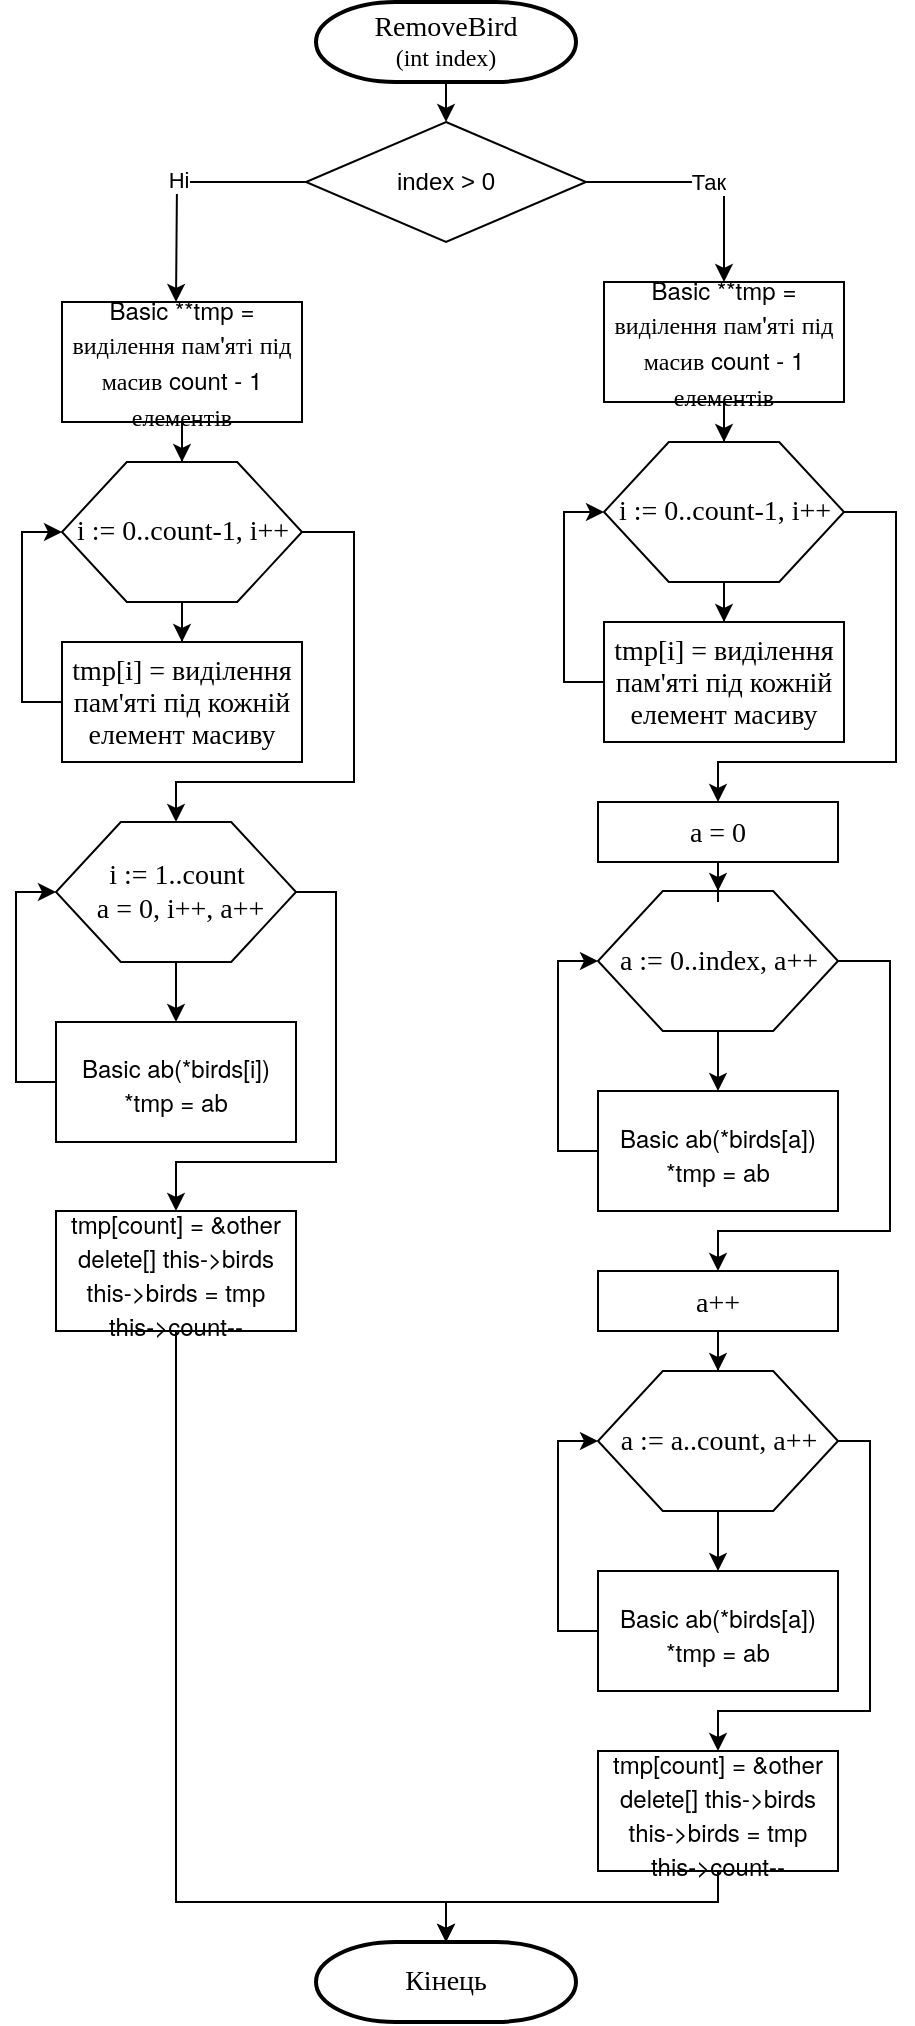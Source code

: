 <mxfile version="14.4.9" type="device" pages="2"><diagram id="1XYOj0wngo-ix_BNqSl6" name="Page-1"><mxGraphModel dx="788" dy="552" grid="1" gridSize="10" guides="1" tooltips="1" connect="1" arrows="1" fold="1" page="1" pageScale="1" pageWidth="827" pageHeight="1169" math="0" shadow="0"><root><mxCell id="0"/><mxCell id="1" parent="0"/><mxCell id="JNC59WM2yf73WWk78Uo7-14" style="edgeStyle=orthogonalEdgeStyle;rounded=0;orthogonalLoop=1;jettySize=auto;html=1;entryX=0.5;entryY=0;entryDx=0;entryDy=0;" edge="1" parent="1" source="m9lKvhsX1cHP2IingL8I-6"><mxGeometry relative="1" as="geometry"><mxPoint x="275" y="110" as="targetPoint"/></mxGeometry></mxCell><mxCell id="m9lKvhsX1cHP2IingL8I-6" value="&lt;font face=&quot;Times New Roman&quot;&gt;&lt;span style=&quot;font-size: 14px&quot;&gt;RemoveBird&lt;br&gt;&lt;/span&gt;&lt;/font&gt;&lt;p style=&quot;margin: 0px ; font-stretch: normal ; line-height: normal&quot;&gt;&lt;font face=&quot;Times New Roman&quot;&gt;(int&amp;nbsp;index)&lt;/font&gt;&lt;/p&gt;" style="strokeWidth=2;html=1;shape=mxgraph.flowchart.terminator;whiteSpace=wrap;" vertex="1" parent="1"><mxGeometry x="210" y="50" width="130" height="40" as="geometry"/></mxCell><mxCell id="m9lKvhsX1cHP2IingL8I-25" value="&lt;font face=&quot;Times New Roman&quot;&gt;&lt;span style=&quot;font-size: 14px&quot;&gt;Кінець&lt;/span&gt;&lt;/font&gt;" style="strokeWidth=2;html=1;shape=mxgraph.flowchart.terminator;whiteSpace=wrap;" vertex="1" parent="1"><mxGeometry x="210" y="1020" width="130" height="40" as="geometry"/></mxCell><mxCell id="JNC59WM2yf73WWk78Uo7-16" style="edgeStyle=orthogonalEdgeStyle;rounded=0;orthogonalLoop=1;jettySize=auto;html=1;entryX=0.5;entryY=0;entryDx=0;entryDy=0;" edge="1" parent="1" source="JNC59WM2yf73WWk78Uo7-15"><mxGeometry relative="1" as="geometry"><mxPoint x="140" y="200" as="targetPoint"/></mxGeometry></mxCell><mxCell id="JNC59WM2yf73WWk78Uo7-30" value="Ні" style="edgeLabel;html=1;align=center;verticalAlign=middle;resizable=0;points=[];" vertex="1" connectable="0" parent="JNC59WM2yf73WWk78Uo7-16"><mxGeometry x="0.04" y="-1" relative="1" as="geometry"><mxPoint x="1" y="-1" as="offset"/></mxGeometry></mxCell><mxCell id="JNC59WM2yf73WWk78Uo7-28" style="edgeStyle=orthogonalEdgeStyle;rounded=0;orthogonalLoop=1;jettySize=auto;html=1;entryX=0.5;entryY=0;entryDx=0;entryDy=0;" edge="1" parent="1" source="JNC59WM2yf73WWk78Uo7-15" target="JNC59WM2yf73WWk78Uo7-31"><mxGeometry relative="1" as="geometry"><Array as="points"><mxPoint x="414" y="140"/></Array></mxGeometry></mxCell><mxCell id="JNC59WM2yf73WWk78Uo7-29" value="Так" style="edgeLabel;html=1;align=center;verticalAlign=middle;resizable=0;points=[];" vertex="1" connectable="0" parent="JNC59WM2yf73WWk78Uo7-28"><mxGeometry x="0.029" relative="1" as="geometry"><mxPoint as="offset"/></mxGeometry></mxCell><mxCell id="JNC59WM2yf73WWk78Uo7-15" value="index &amp;gt; 0" style="rhombus;whiteSpace=wrap;html=1;" vertex="1" parent="1"><mxGeometry x="205" y="110" width="140" height="60" as="geometry"/></mxCell><mxCell id="JNC59WM2yf73WWk78Uo7-17" style="edgeStyle=orthogonalEdgeStyle;rounded=0;orthogonalLoop=1;jettySize=auto;html=1;entryX=0.5;entryY=0;entryDx=0;entryDy=0;" edge="1" parent="1" source="JNC59WM2yf73WWk78Uo7-19" target="JNC59WM2yf73WWk78Uo7-21"><mxGeometry relative="1" as="geometry"/></mxCell><mxCell id="JNC59WM2yf73WWk78Uo7-54" style="edgeStyle=orthogonalEdgeStyle;rounded=0;orthogonalLoop=1;jettySize=auto;html=1;entryX=0.5;entryY=0;entryDx=0;entryDy=0;" edge="1" parent="1" source="JNC59WM2yf73WWk78Uo7-19" target="JNC59WM2yf73WWk78Uo7-35"><mxGeometry relative="1" as="geometry"><Array as="points"><mxPoint x="500" y="305"/><mxPoint x="500" y="430"/><mxPoint x="411" y="430"/></Array></mxGeometry></mxCell><mxCell id="JNC59WM2yf73WWk78Uo7-19" value="i := 0..count-1, i++" style="verticalLabelPosition=middle;verticalAlign=middle;html=1;shape=hexagon;perimeter=hexagonPerimeter2;arcSize=6;size=0.27;strokeWidth=1;fontFamily=Times New Roman;fontSize=14;align=center;labelPosition=center;" vertex="1" parent="1"><mxGeometry x="354" y="270" width="120" height="70" as="geometry"/></mxCell><mxCell id="JNC59WM2yf73WWk78Uo7-20" style="edgeStyle=orthogonalEdgeStyle;rounded=0;orthogonalLoop=1;jettySize=auto;html=1;entryX=0;entryY=0.5;entryDx=0;entryDy=0;" edge="1" parent="1" source="JNC59WM2yf73WWk78Uo7-21" target="JNC59WM2yf73WWk78Uo7-19"><mxGeometry relative="1" as="geometry"><Array as="points"><mxPoint x="334" y="390"/><mxPoint x="334" y="305"/></Array></mxGeometry></mxCell><mxCell id="JNC59WM2yf73WWk78Uo7-21" value="&lt;p style=&quot;margin: 0px ; font-stretch: normal ; line-height: normal&quot;&gt;&lt;font face=&quot;Times New Roman&quot; style=&quot;font-size: 14px&quot;&gt;tmp[i] = виділення пам'яті під кожній елемент масиву&lt;/font&gt;&lt;/p&gt;" style="rounded=0;whiteSpace=wrap;html=1;" vertex="1" parent="1"><mxGeometry x="354" y="360" width="120" height="60" as="geometry"/></mxCell><mxCell id="JNC59WM2yf73WWk78Uo7-22" value="" style="edgeStyle=orthogonalEdgeStyle;rounded=0;orthogonalLoop=1;jettySize=auto;html=1;" edge="1" parent="1" source="JNC59WM2yf73WWk78Uo7-24" target="JNC59WM2yf73WWk78Uo7-26"><mxGeometry relative="1" as="geometry"/></mxCell><mxCell id="JNC59WM2yf73WWk78Uo7-45" style="edgeStyle=orthogonalEdgeStyle;rounded=0;orthogonalLoop=1;jettySize=auto;html=1;" edge="1" parent="1" source="JNC59WM2yf73WWk78Uo7-24" target="JNC59WM2yf73WWk78Uo7-43"><mxGeometry relative="1" as="geometry"><Array as="points"><mxPoint x="497" y="529.5"/><mxPoint x="497" y="664.5"/><mxPoint x="411" y="664.5"/></Array></mxGeometry></mxCell><mxCell id="JNC59WM2yf73WWk78Uo7-24" value="a := 0..index, a++" style="verticalLabelPosition=middle;verticalAlign=middle;html=1;shape=hexagon;perimeter=hexagonPerimeter2;arcSize=6;size=0.27;strokeWidth=1;fontFamily=Times New Roman;fontSize=14;align=center;labelPosition=center;" vertex="1" parent="1"><mxGeometry x="351" y="494.5" width="120" height="70" as="geometry"/></mxCell><mxCell id="JNC59WM2yf73WWk78Uo7-25" style="edgeStyle=orthogonalEdgeStyle;rounded=0;orthogonalLoop=1;jettySize=auto;html=1;entryX=0;entryY=0.5;entryDx=0;entryDy=0;" edge="1" parent="1" source="JNC59WM2yf73WWk78Uo7-26" target="JNC59WM2yf73WWk78Uo7-24"><mxGeometry relative="1" as="geometry"><Array as="points"><mxPoint x="331" y="624.5"/><mxPoint x="331" y="529.5"/></Array></mxGeometry></mxCell><mxCell id="JNC59WM2yf73WWk78Uo7-26" value="&lt;p style=&quot;margin: 0px ; font-stretch: normal ; line-height: normal ; font-family: &amp;#34;helvetica neue&amp;#34;&quot;&gt;Basic ab(*birds[a])&lt;/p&gt;&lt;p style=&quot;margin: 0px ; font-stretch: normal ; line-height: normal ; font-family: &amp;#34;helvetica neue&amp;#34;&quot;&gt;*tmp = ab&lt;/p&gt;" style="rounded=0;whiteSpace=wrap;html=1;" vertex="1" parent="1"><mxGeometry x="351" y="594.5" width="120" height="60" as="geometry"/></mxCell><mxCell id="JNC59WM2yf73WWk78Uo7-34" style="edgeStyle=orthogonalEdgeStyle;rounded=0;orthogonalLoop=1;jettySize=auto;html=1;entryX=0.5;entryY=0;entryDx=0;entryDy=0;" edge="1" parent="1" source="JNC59WM2yf73WWk78Uo7-31" target="JNC59WM2yf73WWk78Uo7-19"><mxGeometry relative="1" as="geometry"/></mxCell><mxCell id="JNC59WM2yf73WWk78Uo7-31" value="&lt;p style=&quot;margin: 0px ; font-stretch: normal ; line-height: normal ; font-family: &amp;#34;helvetica neue&amp;#34;&quot;&gt;Basic **tmp = виділення пам'яті під масив count - 1 елементів&lt;/p&gt;" style="rounded=0;whiteSpace=wrap;html=1;" vertex="1" parent="1"><mxGeometry x="354" y="190" width="120" height="60" as="geometry"/></mxCell><mxCell id="JNC59WM2yf73WWk78Uo7-44" style="edgeStyle=orthogonalEdgeStyle;rounded=0;orthogonalLoop=1;jettySize=auto;html=1;entryX=0.5;entryY=0;entryDx=0;entryDy=0;" edge="1" parent="1" source="JNC59WM2yf73WWk78Uo7-35" target="JNC59WM2yf73WWk78Uo7-24"><mxGeometry relative="1" as="geometry"/></mxCell><mxCell id="JNC59WM2yf73WWk78Uo7-35" value="&lt;p style=&quot;margin: 0px ; font-stretch: normal ; line-height: normal&quot;&gt;&lt;font face=&quot;Times New Roman&quot; style=&quot;font-size: 14px&quot;&gt;а = 0&lt;/font&gt;&lt;/p&gt;" style="rounded=0;whiteSpace=wrap;html=1;" vertex="1" parent="1"><mxGeometry x="351" y="450" width="120" height="30" as="geometry"/></mxCell><mxCell id="JNC59WM2yf73WWk78Uo7-55" style="edgeStyle=orthogonalEdgeStyle;rounded=0;orthogonalLoop=1;jettySize=auto;html=1;entryX=0.5;entryY=0;entryDx=0;entryDy=0;entryPerimeter=0;" edge="1" parent="1" source="JNC59WM2yf73WWk78Uo7-36" target="m9lKvhsX1cHP2IingL8I-25"><mxGeometry relative="1" as="geometry"><Array as="points"><mxPoint x="411" y="1000"/><mxPoint x="275" y="1000"/></Array></mxGeometry></mxCell><mxCell id="JNC59WM2yf73WWk78Uo7-36" value="&lt;p style=&quot;margin: 0px ; font-stretch: normal ; line-height: normal ; font-family: &amp;#34;helvetica neue&amp;#34;&quot;&gt;tmp[count] = &amp;amp;other&lt;/p&gt;&lt;p style=&quot;margin: 0px ; font-stretch: normal ; line-height: normal ; font-family: &amp;#34;helvetica neue&amp;#34;&quot;&gt;delete[] this-&amp;gt;birds&lt;/p&gt;&lt;p style=&quot;margin: 0px ; font-stretch: normal ; line-height: normal ; font-family: &amp;#34;helvetica neue&amp;#34;&quot;&gt;this-&amp;gt;birds = tmp&lt;/p&gt;&lt;p style=&quot;margin: 0px ; font-stretch: normal ; line-height: normal ; font-family: &amp;#34;helvetica neue&amp;#34;&quot;&gt;this-&amp;gt;count--&lt;/p&gt;" style="rounded=0;whiteSpace=wrap;html=1;" vertex="1" parent="1"><mxGeometry x="351" y="924.5" width="120" height="60" as="geometry"/></mxCell><mxCell id="JNC59WM2yf73WWk78Uo7-50" value="" style="edgeStyle=orthogonalEdgeStyle;rounded=0;orthogonalLoop=1;jettySize=auto;html=1;" edge="1" parent="1" source="JNC59WM2yf73WWk78Uo7-43" target="JNC59WM2yf73WWk78Uo7-47"><mxGeometry relative="1" as="geometry"/></mxCell><mxCell id="JNC59WM2yf73WWk78Uo7-43" value="&lt;p style=&quot;margin: 0px ; font-stretch: normal ; line-height: normal&quot;&gt;&lt;font face=&quot;Times New Roman&quot; style=&quot;font-size: 14px&quot;&gt;а++&lt;/font&gt;&lt;/p&gt;" style="rounded=0;whiteSpace=wrap;html=1;" vertex="1" parent="1"><mxGeometry x="351" y="684.5" width="120" height="30" as="geometry"/></mxCell><mxCell id="JNC59WM2yf73WWk78Uo7-46" value="" style="edgeStyle=orthogonalEdgeStyle;rounded=0;orthogonalLoop=1;jettySize=auto;html=1;" edge="1" parent="1" source="JNC59WM2yf73WWk78Uo7-47" target="JNC59WM2yf73WWk78Uo7-49"><mxGeometry relative="1" as="geometry"/></mxCell><mxCell id="JNC59WM2yf73WWk78Uo7-51" style="edgeStyle=orthogonalEdgeStyle;rounded=0;orthogonalLoop=1;jettySize=auto;html=1;entryX=0.5;entryY=0;entryDx=0;entryDy=0;" edge="1" parent="1" source="JNC59WM2yf73WWk78Uo7-47" target="JNC59WM2yf73WWk78Uo7-36"><mxGeometry relative="1" as="geometry"><Array as="points"><mxPoint x="487" y="769.5"/><mxPoint x="487" y="904.5"/><mxPoint x="411" y="904.5"/></Array></mxGeometry></mxCell><mxCell id="JNC59WM2yf73WWk78Uo7-47" value="a := a..count, a++" style="verticalLabelPosition=middle;verticalAlign=middle;html=1;shape=hexagon;perimeter=hexagonPerimeter2;arcSize=6;size=0.27;strokeWidth=1;fontFamily=Times New Roman;fontSize=14;align=center;labelPosition=center;" vertex="1" parent="1"><mxGeometry x="351" y="734.5" width="120" height="70" as="geometry"/></mxCell><mxCell id="JNC59WM2yf73WWk78Uo7-48" style="edgeStyle=orthogonalEdgeStyle;rounded=0;orthogonalLoop=1;jettySize=auto;html=1;entryX=0;entryY=0.5;entryDx=0;entryDy=0;" edge="1" parent="1" source="JNC59WM2yf73WWk78Uo7-49" target="JNC59WM2yf73WWk78Uo7-47"><mxGeometry relative="1" as="geometry"><Array as="points"><mxPoint x="331" y="864.5"/><mxPoint x="331" y="769.5"/></Array></mxGeometry></mxCell><mxCell id="JNC59WM2yf73WWk78Uo7-49" value="&lt;p style=&quot;margin: 0px ; font-stretch: normal ; line-height: normal ; font-family: &amp;#34;helvetica neue&amp;#34;&quot;&gt;Basic ab(*birds[a])&lt;/p&gt;&lt;p style=&quot;margin: 0px ; font-stretch: normal ; line-height: normal ; font-family: &amp;#34;helvetica neue&amp;#34;&quot;&gt;*tmp = ab&lt;/p&gt;" style="rounded=0;whiteSpace=wrap;html=1;" vertex="1" parent="1"><mxGeometry x="351" y="834.5" width="120" height="60" as="geometry"/></mxCell><mxCell id="JNC59WM2yf73WWk78Uo7-71" style="edgeStyle=orthogonalEdgeStyle;rounded=0;orthogonalLoop=1;jettySize=auto;html=1;entryX=0.5;entryY=0;entryDx=0;entryDy=0;" edge="1" parent="1" source="JNC59WM2yf73WWk78Uo7-73" target="JNC59WM2yf73WWk78Uo7-75"><mxGeometry relative="1" as="geometry"/></mxCell><mxCell id="JNC59WM2yf73WWk78Uo7-72" style="edgeStyle=orthogonalEdgeStyle;rounded=0;orthogonalLoop=1;jettySize=auto;html=1;entryX=0.5;entryY=0;entryDx=0;entryDy=0;" edge="1" parent="1" source="JNC59WM2yf73WWk78Uo7-73"><mxGeometry relative="1" as="geometry"><Array as="points"><mxPoint x="229" y="315"/><mxPoint x="229" y="440"/><mxPoint x="140" y="440"/></Array><mxPoint x="140" y="460.0" as="targetPoint"/></mxGeometry></mxCell><mxCell id="JNC59WM2yf73WWk78Uo7-73" value="i := 0..count-1, i++" style="verticalLabelPosition=middle;verticalAlign=middle;html=1;shape=hexagon;perimeter=hexagonPerimeter2;arcSize=6;size=0.27;strokeWidth=1;fontFamily=Times New Roman;fontSize=14;align=center;labelPosition=center;" vertex="1" parent="1"><mxGeometry x="83" y="280" width="120" height="70" as="geometry"/></mxCell><mxCell id="JNC59WM2yf73WWk78Uo7-74" style="edgeStyle=orthogonalEdgeStyle;rounded=0;orthogonalLoop=1;jettySize=auto;html=1;entryX=0;entryY=0.5;entryDx=0;entryDy=0;" edge="1" parent="1" source="JNC59WM2yf73WWk78Uo7-75" target="JNC59WM2yf73WWk78Uo7-73"><mxGeometry relative="1" as="geometry"><Array as="points"><mxPoint x="63" y="400"/><mxPoint x="63" y="315"/></Array></mxGeometry></mxCell><mxCell id="JNC59WM2yf73WWk78Uo7-75" value="&lt;p style=&quot;margin: 0px ; font-stretch: normal ; line-height: normal&quot;&gt;&lt;font face=&quot;Times New Roman&quot; style=&quot;font-size: 14px&quot;&gt;tmp[i] = виділення пам'яті під кожній елемент масиву&lt;/font&gt;&lt;/p&gt;" style="rounded=0;whiteSpace=wrap;html=1;" vertex="1" parent="1"><mxGeometry x="83" y="370" width="120" height="60" as="geometry"/></mxCell><mxCell id="JNC59WM2yf73WWk78Uo7-76" value="" style="edgeStyle=orthogonalEdgeStyle;rounded=0;orthogonalLoop=1;jettySize=auto;html=1;" edge="1" parent="1" source="JNC59WM2yf73WWk78Uo7-78" target="JNC59WM2yf73WWk78Uo7-80"><mxGeometry relative="1" as="geometry"/></mxCell><mxCell id="JNC59WM2yf73WWk78Uo7-87" style="edgeStyle=orthogonalEdgeStyle;rounded=0;orthogonalLoop=1;jettySize=auto;html=1;entryX=0.5;entryY=0;entryDx=0;entryDy=0;" edge="1" parent="1" source="JNC59WM2yf73WWk78Uo7-78" target="JNC59WM2yf73WWk78Uo7-86"><mxGeometry relative="1" as="geometry"><Array as="points"><mxPoint x="220" y="495"/><mxPoint x="220" y="630"/><mxPoint x="140" y="630"/></Array></mxGeometry></mxCell><mxCell id="JNC59WM2yf73WWk78Uo7-78" value="i := 1..count&lt;br&gt;&amp;nbsp;a = 0, i++, a++" style="verticalLabelPosition=middle;verticalAlign=middle;html=1;shape=hexagon;perimeter=hexagonPerimeter2;arcSize=6;size=0.27;strokeWidth=1;fontFamily=Times New Roman;fontSize=14;align=center;labelPosition=center;" vertex="1" parent="1"><mxGeometry x="80" y="460" width="120" height="70" as="geometry"/></mxCell><mxCell id="JNC59WM2yf73WWk78Uo7-79" style="edgeStyle=orthogonalEdgeStyle;rounded=0;orthogonalLoop=1;jettySize=auto;html=1;entryX=0;entryY=0.5;entryDx=0;entryDy=0;" edge="1" parent="1" source="JNC59WM2yf73WWk78Uo7-80" target="JNC59WM2yf73WWk78Uo7-78"><mxGeometry relative="1" as="geometry"><Array as="points"><mxPoint x="60" y="590"/><mxPoint x="60" y="495"/></Array></mxGeometry></mxCell><mxCell id="JNC59WM2yf73WWk78Uo7-80" value="&lt;p style=&quot;margin: 0px ; font-stretch: normal ; line-height: normal ; font-family: &amp;#34;helvetica neue&amp;#34;&quot;&gt;Basic ab(*birds[i])&lt;/p&gt;&lt;p style=&quot;margin: 0px ; font-stretch: normal ; line-height: normal ; font-family: &amp;#34;helvetica neue&amp;#34;&quot;&gt;*tmp = ab&lt;/p&gt;" style="rounded=0;whiteSpace=wrap;html=1;" vertex="1" parent="1"><mxGeometry x="80" y="560" width="120" height="60" as="geometry"/></mxCell><mxCell id="JNC59WM2yf73WWk78Uo7-81" style="edgeStyle=orthogonalEdgeStyle;rounded=0;orthogonalLoop=1;jettySize=auto;html=1;entryX=0.5;entryY=0;entryDx=0;entryDy=0;" edge="1" parent="1" source="JNC59WM2yf73WWk78Uo7-82" target="JNC59WM2yf73WWk78Uo7-73"><mxGeometry relative="1" as="geometry"/></mxCell><mxCell id="JNC59WM2yf73WWk78Uo7-82" value="&lt;p style=&quot;margin: 0px ; font-stretch: normal ; line-height: normal ; font-family: &amp;#34;helvetica neue&amp;#34;&quot;&gt;Basic **tmp = виділення пам'яті під масив count - 1 елементів&lt;/p&gt;" style="rounded=0;whiteSpace=wrap;html=1;" vertex="1" parent="1"><mxGeometry x="83" y="200" width="120" height="60" as="geometry"/></mxCell><mxCell id="JNC59WM2yf73WWk78Uo7-88" style="edgeStyle=orthogonalEdgeStyle;rounded=0;orthogonalLoop=1;jettySize=auto;html=1;entryX=0.5;entryY=0;entryDx=0;entryDy=0;entryPerimeter=0;" edge="1" parent="1" source="JNC59WM2yf73WWk78Uo7-86" target="m9lKvhsX1cHP2IingL8I-25"><mxGeometry relative="1" as="geometry"><Array as="points"><mxPoint x="140" y="1000"/><mxPoint x="275" y="1000"/></Array></mxGeometry></mxCell><mxCell id="JNC59WM2yf73WWk78Uo7-86" value="&lt;p style=&quot;margin: 0px ; font-stretch: normal ; line-height: normal ; font-family: &amp;#34;helvetica neue&amp;#34;&quot;&gt;tmp[count] = &amp;amp;other&lt;/p&gt;&lt;p style=&quot;margin: 0px ; font-stretch: normal ; line-height: normal ; font-family: &amp;#34;helvetica neue&amp;#34;&quot;&gt;delete[] this-&amp;gt;birds&lt;/p&gt;&lt;p style=&quot;margin: 0px ; font-stretch: normal ; line-height: normal ; font-family: &amp;#34;helvetica neue&amp;#34;&quot;&gt;this-&amp;gt;birds = tmp&lt;/p&gt;&lt;p style=&quot;margin: 0px ; font-stretch: normal ; line-height: normal ; font-family: &amp;#34;helvetica neue&amp;#34;&quot;&gt;this-&amp;gt;count--&lt;/p&gt;" style="rounded=0;whiteSpace=wrap;html=1;" vertex="1" parent="1"><mxGeometry x="80" y="654.5" width="120" height="60" as="geometry"/></mxCell></root></mxGraphModel></diagram><diagram id="RNUQQ-1vDnBmRI1v6Sgh" name="Страница 2"><mxGraphModel dx="946" dy="662" grid="1" gridSize="10" guides="1" tooltips="1" connect="1" arrows="1" fold="1" page="1" pageScale="1" pageWidth="827" pageHeight="1169" math="0" shadow="0"><root><mxCell id="AQ9sg2AnDLijqYYVcCZK-0"/><mxCell id="AQ9sg2AnDLijqYYVcCZK-1" parent="AQ9sg2AnDLijqYYVcCZK-0"/><mxCell id="AQ9sg2AnDLijqYYVcCZK-2" value="" style="edgeStyle=orthogonalEdgeStyle;rounded=0;orthogonalLoop=1;jettySize=auto;html=1;endArrow=classic;endFill=1;fontFamily=Times New Roman;fontSize=14;" edge="1" parent="AQ9sg2AnDLijqYYVcCZK-1" source="AQ9sg2AnDLijqYYVcCZK-3" target="AQ9sg2AnDLijqYYVcCZK-7"><mxGeometry relative="1" as="geometry"/></mxCell><mxCell id="AQ9sg2AnDLijqYYVcCZK-3" value="&lt;p style=&quot;margin: 0px ; font-stretch: normal ; font-size: 12px ; line-height: normal ; font-family: &amp;#34;helvetica neue&amp;#34;&quot;&gt;free_matrix&lt;/p&gt;" style="strokeWidth=2;html=1;shape=mxgraph.flowchart.terminator;whiteSpace=wrap;fontFamily=Times New Roman;fontSize=14;" vertex="1" parent="AQ9sg2AnDLijqYYVcCZK-1"><mxGeometry x="250" y="100" width="100" height="50" as="geometry"/></mxCell><mxCell id="AQ9sg2AnDLijqYYVcCZK-4" value="&lt;p style=&quot;margin: 0px ; font-stretch: normal ; font-size: 12px ; line-height: normal ; font-family: &amp;#34;helvetica neue&amp;#34;&quot;&gt;Кінець&lt;/p&gt;" style="strokeWidth=2;html=1;shape=mxgraph.flowchart.terminator;whiteSpace=wrap;fontFamily=Times New Roman;fontSize=14;" vertex="1" parent="AQ9sg2AnDLijqYYVcCZK-1"><mxGeometry x="250" y="570" width="100" height="50" as="geometry"/></mxCell><mxCell id="AQ9sg2AnDLijqYYVcCZK-5" value="" style="edgeStyle=orthogonalEdgeStyle;rounded=0;orthogonalLoop=1;jettySize=auto;html=1;endArrow=classic;endFill=1;fontFamily=Times New Roman;fontSize=14;" edge="1" parent="AQ9sg2AnDLijqYYVcCZK-1" source="AQ9sg2AnDLijqYYVcCZK-7" target="AQ9sg2AnDLijqYYVcCZK-10"><mxGeometry relative="1" as="geometry"/></mxCell><mxCell id="AQ9sg2AnDLijqYYVcCZK-6" style="edgeStyle=orthogonalEdgeStyle;rounded=0;orthogonalLoop=1;jettySize=auto;html=1;entryX=0.5;entryY=0;entryDx=0;entryDy=0;endArrow=classic;endFill=1;fontFamily=Times New Roman;fontSize=14;" edge="1" parent="AQ9sg2AnDLijqYYVcCZK-1" source="AQ9sg2AnDLijqYYVcCZK-7" target="AQ9sg2AnDLijqYYVcCZK-14"><mxGeometry relative="1" as="geometry"><Array as="points"><mxPoint x="410" y="210"/><mxPoint x="410" y="460"/><mxPoint x="300" y="460"/></Array></mxGeometry></mxCell><mxCell id="AQ9sg2AnDLijqYYVcCZK-7" value="i := 0..column, i++" style="verticalLabelPosition=middle;verticalAlign=middle;html=1;shape=hexagon;perimeter=hexagonPerimeter2;arcSize=6;size=0.27;strokeWidth=1;fontFamily=Times New Roman;fontSize=14;align=center;labelPosition=center;" vertex="1" parent="AQ9sg2AnDLijqYYVcCZK-1"><mxGeometry x="240" y="180" width="120" height="60" as="geometry"/></mxCell><mxCell id="AQ9sg2AnDLijqYYVcCZK-8" value="" style="edgeStyle=orthogonalEdgeStyle;rounded=0;orthogonalLoop=1;jettySize=auto;html=1;endArrow=classic;endFill=1;fontFamily=Times New Roman;fontSize=14;" edge="1" parent="AQ9sg2AnDLijqYYVcCZK-1" source="AQ9sg2AnDLijqYYVcCZK-10" target="AQ9sg2AnDLijqYYVcCZK-12"><mxGeometry relative="1" as="geometry"/></mxCell><mxCell id="AQ9sg2AnDLijqYYVcCZK-9" style="edgeStyle=orthogonalEdgeStyle;rounded=0;orthogonalLoop=1;jettySize=auto;html=1;entryX=0;entryY=0.5;entryDx=0;entryDy=0;endArrow=classic;endFill=1;fontFamily=Times New Roman;fontSize=14;" edge="1" parent="AQ9sg2AnDLijqYYVcCZK-1" source="AQ9sg2AnDLijqYYVcCZK-10" target="AQ9sg2AnDLijqYYVcCZK-7"><mxGeometry relative="1" as="geometry"><Array as="points"><mxPoint x="380" y="300"/><mxPoint x="380" y="440"/><mxPoint x="200" y="440"/><mxPoint x="200" y="210"/></Array></mxGeometry></mxCell><mxCell id="AQ9sg2AnDLijqYYVcCZK-10" value="j := 0..row, j++" style="verticalLabelPosition=middle;verticalAlign=middle;html=1;shape=hexagon;perimeter=hexagonPerimeter2;arcSize=6;size=0.27;strokeWidth=1;fontFamily=Times New Roman;fontSize=14;align=center;labelPosition=center;" vertex="1" parent="AQ9sg2AnDLijqYYVcCZK-1"><mxGeometry x="240" y="270" width="120" height="60" as="geometry"/></mxCell><mxCell id="AQ9sg2AnDLijqYYVcCZK-11" style="edgeStyle=orthogonalEdgeStyle;rounded=0;orthogonalLoop=1;jettySize=auto;html=1;entryX=0;entryY=0.5;entryDx=0;entryDy=0;endArrow=classic;endFill=1;fontFamily=Times New Roman;fontSize=14;" edge="1" parent="AQ9sg2AnDLijqYYVcCZK-1" source="AQ9sg2AnDLijqYYVcCZK-12" target="AQ9sg2AnDLijqYYVcCZK-10"><mxGeometry relative="1" as="geometry"><Array as="points"><mxPoint x="300" y="390"/><mxPoint x="220" y="390"/><mxPoint x="220" y="300"/></Array></mxGeometry></mxCell><mxCell id="AQ9sg2AnDLijqYYVcCZK-12" value="Звільнення кожного елементу двухмірного масив" style="rounded=0;whiteSpace=wrap;html=1;strokeWidth=1;fontFamily=Times New Roman;fontSize=14;" vertex="1" parent="AQ9sg2AnDLijqYYVcCZK-1"><mxGeometry x="240" y="360" width="120" height="60" as="geometry"/></mxCell><mxCell id="AQ9sg2AnDLijqYYVcCZK-13" value="" style="edgeStyle=orthogonalEdgeStyle;rounded=0;orthogonalLoop=1;jettySize=auto;html=1;endArrow=classic;endFill=1;fontFamily=Times New Roman;fontSize=14;" edge="1" parent="AQ9sg2AnDLijqYYVcCZK-1" source="AQ9sg2AnDLijqYYVcCZK-14" target="AQ9sg2AnDLijqYYVcCZK-4"><mxGeometry relative="1" as="geometry"/></mxCell><mxCell id="AQ9sg2AnDLijqYYVcCZK-14" value="Звільнення двухмірного масив" style="rounded=0;whiteSpace=wrap;html=1;strokeWidth=1;fontFamily=Times New Roman;fontSize=14;" vertex="1" parent="AQ9sg2AnDLijqYYVcCZK-1"><mxGeometry x="240" y="480" width="120" height="60" as="geometry"/></mxCell></root></mxGraphModel></diagram></mxfile>